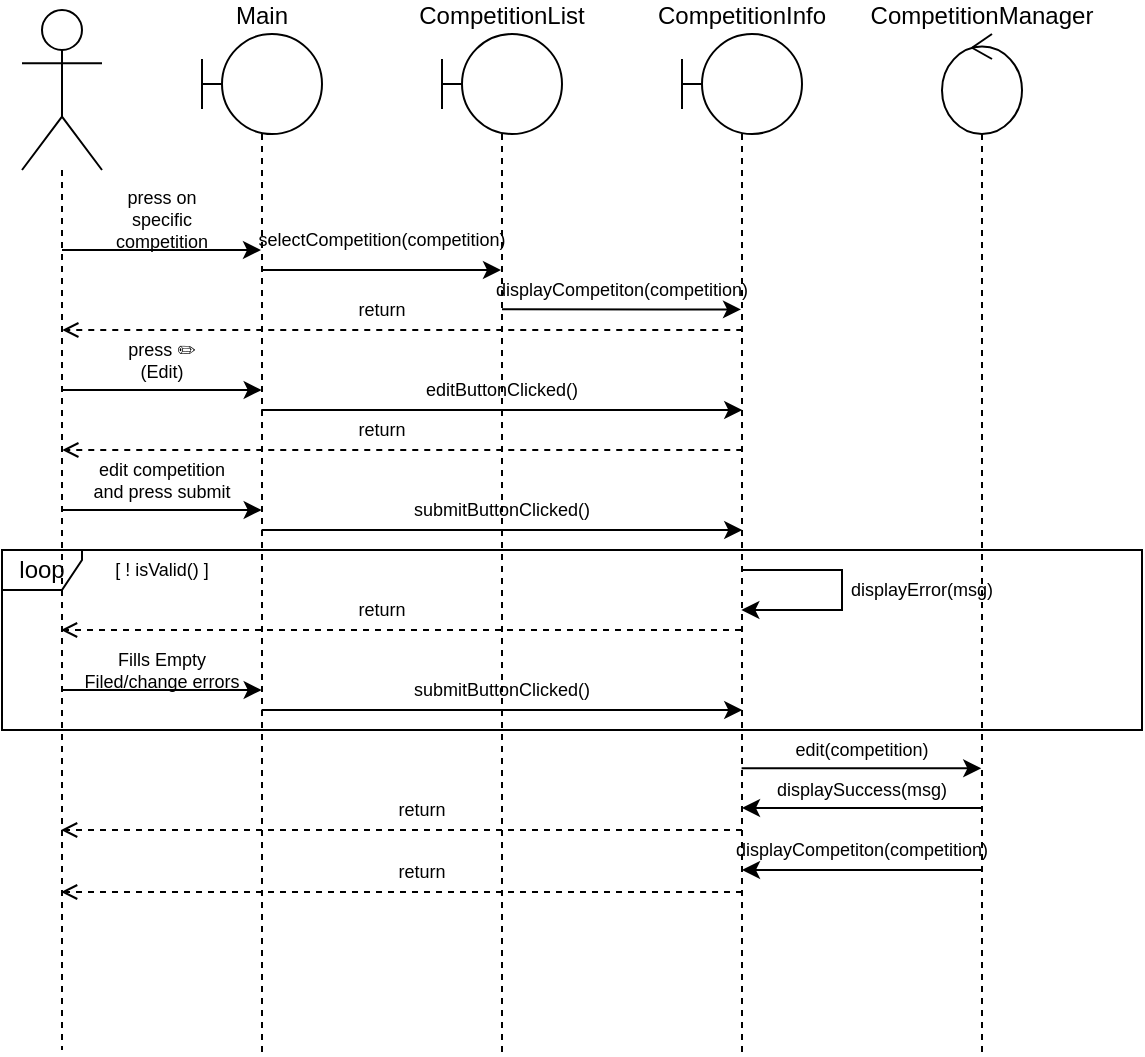<mxfile>
    <diagram id="Z9PlXCTGom-R6hwfKpKl" name="Page-1">
        <mxGraphModel dx="749" dy="399" grid="1" gridSize="10" guides="1" tooltips="1" connect="1" arrows="1" fold="1" page="1" pageScale="1" pageWidth="827" pageHeight="1169" math="0" shadow="0">
            <root>
                <mxCell id="0"/>
                <mxCell id="1" parent="0"/>
                <mxCell id="2" value="loop" style="shape=umlFrame;whiteSpace=wrap;html=1;width=40;height=20;" vertex="1" parent="1">
                    <mxGeometry x="110" y="390" width="570" height="90" as="geometry"/>
                </mxCell>
                <mxCell id="3" style="edgeStyle=orthogonalEdgeStyle;rounded=0;orthogonalLoop=1;jettySize=auto;html=1;" edge="1" parent="1" source="4" target="7">
                    <mxGeometry relative="1" as="geometry">
                        <Array as="points">
                            <mxPoint x="190" y="240"/>
                            <mxPoint x="190" y="240"/>
                        </Array>
                    </mxGeometry>
                </mxCell>
                <mxCell id="4" value="" style="shape=umlLifeline;participant=umlActor;perimeter=lifelinePerimeter;whiteSpace=wrap;html=1;container=1;collapsible=0;recursiveResize=0;verticalAlign=top;spacingTop=36;outlineConnect=0;size=80;" vertex="1" parent="1">
                    <mxGeometry x="120" y="120" width="40" height="520" as="geometry"/>
                </mxCell>
                <mxCell id="6" style="edgeStyle=orthogonalEdgeStyle;rounded=0;orthogonalLoop=1;jettySize=auto;html=1;endArrow=classic;endFill=1;" edge="1" parent="1">
                    <mxGeometry relative="1" as="geometry">
                        <Array as="points">
                            <mxPoint x="380.13" y="320"/>
                            <mxPoint x="380.13" y="320"/>
                        </Array>
                        <mxPoint x="480.13" y="320.0" as="targetPoint"/>
                        <mxPoint x="239.63" y="320" as="sourcePoint"/>
                    </mxGeometry>
                </mxCell>
                <mxCell id="7" value="Main" style="shape=umlLifeline;participant=umlBoundary;perimeter=lifelinePerimeter;whiteSpace=wrap;html=1;container=1;collapsible=0;recursiveResize=0;verticalAlign=bottom;spacingTop=36;outlineConnect=0;size=50;labelPosition=center;verticalLabelPosition=top;align=center;" vertex="1" parent="1">
                    <mxGeometry x="210" y="132" width="60" height="510" as="geometry"/>
                </mxCell>
                <mxCell id="10" value="CompetitionList" style="shape=umlLifeline;participant=umlBoundary;perimeter=lifelinePerimeter;whiteSpace=wrap;html=1;container=1;collapsible=0;recursiveResize=0;verticalAlign=bottom;spacingTop=36;outlineConnect=0;size=50;labelPosition=center;verticalLabelPosition=top;align=center;" vertex="1" parent="1">
                    <mxGeometry x="330" y="132" width="60" height="510" as="geometry"/>
                </mxCell>
                <mxCell id="11" value="press on specific competition" style="text;html=1;strokeColor=none;fillColor=none;align=center;verticalAlign=middle;whiteSpace=wrap;rounded=0;fontSize=9;" vertex="1" parent="1">
                    <mxGeometry x="160" y="210" width="60" height="30" as="geometry"/>
                </mxCell>
                <mxCell id="12" style="edgeStyle=orthogonalEdgeStyle;rounded=0;orthogonalLoop=1;jettySize=auto;html=1;" edge="1" parent="1" target="10">
                    <mxGeometry relative="1" as="geometry">
                        <mxPoint x="240.0" y="250" as="sourcePoint"/>
                        <mxPoint x="339.69" y="250" as="targetPoint"/>
                        <Array as="points">
                            <mxPoint x="320" y="250"/>
                            <mxPoint x="320" y="250"/>
                        </Array>
                    </mxGeometry>
                </mxCell>
                <mxCell id="13" value="selectCompetition(competition)" style="text;html=1;strokeColor=none;fillColor=none;align=center;verticalAlign=middle;whiteSpace=wrap;rounded=0;fontSize=9;" vertex="1" parent="1">
                    <mxGeometry x="270" y="220" width="60" height="30" as="geometry"/>
                </mxCell>
                <mxCell id="14" style="edgeStyle=none;html=1;" edge="1" parent="1">
                    <mxGeometry relative="1" as="geometry">
                        <mxPoint x="479.797" y="499.17" as="sourcePoint"/>
                        <mxPoint x="599.63" y="499.17" as="targetPoint"/>
                        <Array as="points">
                            <mxPoint x="560.13" y="499.17"/>
                        </Array>
                    </mxGeometry>
                </mxCell>
                <mxCell id="15" style="edgeStyle=none;rounded=0;html=1;endArrow=open;endFill=0;dashed=1;" edge="1" parent="1">
                    <mxGeometry relative="1" as="geometry">
                        <Array as="points">
                            <mxPoint x="420" y="430"/>
                        </Array>
                        <mxPoint x="479.5" y="430" as="sourcePoint"/>
                        <mxPoint x="139.5" y="430" as="targetPoint"/>
                    </mxGeometry>
                </mxCell>
                <mxCell id="16" value="CompetitionInfo" style="shape=umlLifeline;participant=umlBoundary;perimeter=lifelinePerimeter;whiteSpace=wrap;html=1;container=1;collapsible=0;recursiveResize=0;verticalAlign=bottom;spacingTop=36;outlineConnect=0;size=50;labelPosition=center;verticalLabelPosition=top;align=center;" vertex="1" parent="1">
                    <mxGeometry x="450" y="132" width="60" height="510" as="geometry"/>
                </mxCell>
                <mxCell id="17" value="return" style="text;html=1;strokeColor=none;fillColor=none;align=center;verticalAlign=middle;whiteSpace=wrap;rounded=0;fontSize=9;" vertex="1" parent="1">
                    <mxGeometry x="270" y="260" width="60" height="20" as="geometry"/>
                </mxCell>
                <mxCell id="19" style="edgeStyle=orthogonalEdgeStyle;rounded=0;orthogonalLoop=1;jettySize=auto;html=1;" edge="1" parent="1">
                    <mxGeometry relative="1" as="geometry">
                        <Array as="points">
                            <mxPoint x="190.34" y="309.97"/>
                            <mxPoint x="190.34" y="309.97"/>
                        </Array>
                        <mxPoint x="140.15" y="310.004" as="sourcePoint"/>
                        <mxPoint x="239.84" y="310.004" as="targetPoint"/>
                    </mxGeometry>
                </mxCell>
                <mxCell id="20" value="press&amp;nbsp;✏️&lt;br&gt;(Edit)" style="text;html=1;strokeColor=none;fillColor=none;align=center;verticalAlign=middle;whiteSpace=wrap;rounded=0;fontSize=9;" vertex="1" parent="1">
                    <mxGeometry x="160" y="280" width="60" height="30" as="geometry"/>
                </mxCell>
                <mxCell id="21" style="edgeStyle=orthogonalEdgeStyle;rounded=0;orthogonalLoop=1;jettySize=auto;html=1;" edge="1" parent="1">
                    <mxGeometry relative="1" as="geometry">
                        <mxPoint x="360.0" y="269.66" as="sourcePoint"/>
                        <mxPoint x="479.5" y="269.694" as="targetPoint"/>
                        <Array as="points">
                            <mxPoint x="440" y="269.66"/>
                            <mxPoint x="440" y="269.66"/>
                        </Array>
                    </mxGeometry>
                </mxCell>
                <mxCell id="22" value="displayCompetiton(competition)" style="text;html=1;strokeColor=none;fillColor=none;align=center;verticalAlign=middle;whiteSpace=wrap;rounded=0;fontSize=9;" vertex="1" parent="1">
                    <mxGeometry x="360" y="250" width="120" height="20" as="geometry"/>
                </mxCell>
                <mxCell id="24" value="CompetitionManager" style="shape=umlLifeline;participant=umlControl;perimeter=lifelinePerimeter;whiteSpace=wrap;html=1;container=1;collapsible=0;recursiveResize=0;verticalAlign=bottom;spacingTop=36;outlineConnect=0;size=50;labelPosition=center;verticalLabelPosition=top;align=center;" vertex="1" parent="1">
                    <mxGeometry x="580" y="132" width="40" height="510" as="geometry"/>
                </mxCell>
                <mxCell id="25" value="editButtonClicked()" style="text;html=1;strokeColor=none;fillColor=none;align=center;verticalAlign=middle;whiteSpace=wrap;rounded=0;fontSize=9;" vertex="1" parent="1">
                    <mxGeometry x="315.13" y="300" width="90" height="20" as="geometry"/>
                </mxCell>
                <mxCell id="26" value="edit(competition)" style="text;html=1;strokeColor=none;fillColor=none;align=center;verticalAlign=middle;whiteSpace=wrap;rounded=0;fontSize=9;" vertex="1" parent="1">
                    <mxGeometry x="480.13" y="480" width="120" height="20" as="geometry"/>
                </mxCell>
                <mxCell id="28" value="displayCompetiton(competition)" style="text;html=1;strokeColor=none;fillColor=none;align=center;verticalAlign=middle;whiteSpace=wrap;rounded=0;fontSize=9;" vertex="1" parent="1">
                    <mxGeometry x="480.13" y="530" width="120" height="20" as="geometry"/>
                </mxCell>
                <mxCell id="30" value="[ ! isValid() ]" style="text;html=1;strokeColor=none;fillColor=none;align=center;verticalAlign=middle;whiteSpace=wrap;rounded=0;fontSize=9;" vertex="1" parent="1">
                    <mxGeometry x="160" y="390" width="60" height="20" as="geometry"/>
                </mxCell>
                <mxCell id="31" style="edgeStyle=none;html=1;endArrow=classic;endFill=1;rounded=0;" edge="1" parent="1">
                    <mxGeometry relative="1" as="geometry">
                        <mxPoint x="479.667" y="400.0" as="sourcePoint"/>
                        <mxPoint x="479.667" y="420.0" as="targetPoint"/>
                        <Array as="points">
                            <mxPoint x="530" y="400"/>
                            <mxPoint x="530" y="420"/>
                        </Array>
                    </mxGeometry>
                </mxCell>
                <mxCell id="32" value="displayError(msg)" style="text;html=1;strokeColor=none;fillColor=none;align=center;verticalAlign=middle;whiteSpace=wrap;rounded=0;fontSize=9;" vertex="1" parent="1">
                    <mxGeometry x="530" y="400" width="80" height="20" as="geometry"/>
                </mxCell>
                <mxCell id="33" value="return" style="text;html=1;strokeColor=none;fillColor=none;align=center;verticalAlign=middle;whiteSpace=wrap;rounded=0;fontSize=9;" vertex="1" parent="1">
                    <mxGeometry x="270" y="410" width="60" height="20" as="geometry"/>
                </mxCell>
                <mxCell id="34" style="edgeStyle=orthogonalEdgeStyle;rounded=0;orthogonalLoop=1;jettySize=auto;html=1;" edge="1" parent="1">
                    <mxGeometry relative="1" as="geometry">
                        <Array as="points">
                            <mxPoint x="190.34" y="459.97"/>
                            <mxPoint x="190.34" y="459.97"/>
                        </Array>
                        <mxPoint x="140.15" y="460.004" as="sourcePoint"/>
                        <mxPoint x="239.84" y="460.004" as="targetPoint"/>
                    </mxGeometry>
                </mxCell>
                <mxCell id="35" value="Fills Empty Filed/change errors" style="text;html=1;strokeColor=none;fillColor=none;align=center;verticalAlign=middle;whiteSpace=wrap;rounded=0;fontSize=9;" vertex="1" parent="1">
                    <mxGeometry x="150" y="440" width="80" height="20" as="geometry"/>
                </mxCell>
                <mxCell id="36" value="submitButtonClicked()" style="text;html=1;strokeColor=none;fillColor=none;align=center;verticalAlign=middle;whiteSpace=wrap;rounded=0;fontSize=9;" vertex="1" parent="1">
                    <mxGeometry x="315.07" y="450" width="90" height="20" as="geometry"/>
                </mxCell>
                <mxCell id="37" style="edgeStyle=orthogonalEdgeStyle;rounded=0;orthogonalLoop=1;jettySize=auto;html=1;endArrow=classic;endFill=1;" edge="1" parent="1">
                    <mxGeometry relative="1" as="geometry">
                        <Array as="points">
                            <mxPoint x="290.13" y="470"/>
                            <mxPoint x="290.13" y="470"/>
                        </Array>
                        <mxPoint x="239.797" y="470.0" as="sourcePoint"/>
                        <mxPoint x="480.13" y="470.0" as="targetPoint"/>
                    </mxGeometry>
                </mxCell>
                <mxCell id="38" style="edgeStyle=none;html=1;" edge="1" parent="1">
                    <mxGeometry relative="1" as="geometry">
                        <mxPoint x="599.92" y="550" as="sourcePoint"/>
                        <mxPoint x="480" y="550" as="targetPoint"/>
                        <Array as="points">
                            <mxPoint x="510.42" y="550"/>
                        </Array>
                    </mxGeometry>
                </mxCell>
                <mxCell id="39" style="edgeStyle=none;html=1;dashed=1;endArrow=open;endFill=0;" edge="1" parent="1">
                    <mxGeometry relative="1" as="geometry">
                        <mxPoint x="480" y="561" as="sourcePoint"/>
                        <mxPoint x="139.537" y="561" as="targetPoint"/>
                        <Array as="points">
                            <mxPoint x="460.5" y="561"/>
                        </Array>
                    </mxGeometry>
                </mxCell>
                <mxCell id="40" value="return" style="text;html=1;strokeColor=none;fillColor=none;align=center;verticalAlign=middle;whiteSpace=wrap;rounded=0;fontSize=9;" vertex="1" parent="1">
                    <mxGeometry x="289.87" y="541" width="60" height="20" as="geometry"/>
                </mxCell>
                <mxCell id="41" style="edgeStyle=none;html=1;" edge="1" parent="1">
                    <mxGeometry relative="1" as="geometry">
                        <mxPoint x="599.92" y="519" as="sourcePoint"/>
                        <mxPoint x="480" y="519" as="targetPoint"/>
                        <Array as="points">
                            <mxPoint x="510.42" y="519"/>
                        </Array>
                    </mxGeometry>
                </mxCell>
                <mxCell id="42" value="displaySuccess(msg)" style="text;html=1;strokeColor=none;fillColor=none;align=center;verticalAlign=middle;whiteSpace=wrap;rounded=0;fontSize=9;" vertex="1" parent="1">
                    <mxGeometry x="500.07" y="500" width="80.13" height="20" as="geometry"/>
                </mxCell>
                <mxCell id="43" style="edgeStyle=none;html=1;dashed=1;endArrow=open;endFill=0;" edge="1" parent="1">
                    <mxGeometry relative="1" as="geometry">
                        <mxPoint x="480" y="530" as="sourcePoint"/>
                        <mxPoint x="139.537" y="530" as="targetPoint"/>
                        <Array as="points">
                            <mxPoint x="460.5" y="530"/>
                        </Array>
                    </mxGeometry>
                </mxCell>
                <mxCell id="44" value="return" style="text;html=1;strokeColor=none;fillColor=none;align=center;verticalAlign=middle;whiteSpace=wrap;rounded=0;fontSize=9;" vertex="1" parent="1">
                    <mxGeometry x="289.87" y="510" width="60" height="20" as="geometry"/>
                </mxCell>
                <mxCell id="46" style="edgeStyle=none;rounded=0;html=1;endArrow=open;endFill=0;dashed=1;" edge="1" parent="1">
                    <mxGeometry relative="1" as="geometry">
                        <Array as="points">
                            <mxPoint x="420.63" y="280"/>
                        </Array>
                        <mxPoint x="480.13" y="280" as="sourcePoint"/>
                        <mxPoint x="140.13" y="280" as="targetPoint"/>
                    </mxGeometry>
                </mxCell>
                <mxCell id="47" style="edgeStyle=none;rounded=0;html=1;endArrow=open;endFill=0;dashed=1;" edge="1" parent="1">
                    <mxGeometry relative="1" as="geometry">
                        <Array as="points">
                            <mxPoint x="420.63" y="340"/>
                        </Array>
                        <mxPoint x="480.13" y="340" as="sourcePoint"/>
                        <mxPoint x="140.13" y="340" as="targetPoint"/>
                    </mxGeometry>
                </mxCell>
                <mxCell id="48" value="return" style="text;html=1;strokeColor=none;fillColor=none;align=center;verticalAlign=middle;whiteSpace=wrap;rounded=0;fontSize=9;" vertex="1" parent="1">
                    <mxGeometry x="270" y="320" width="60" height="20" as="geometry"/>
                </mxCell>
                <mxCell id="49" style="edgeStyle=orthogonalEdgeStyle;rounded=0;orthogonalLoop=1;jettySize=auto;html=1;" edge="1" parent="1">
                    <mxGeometry relative="1" as="geometry">
                        <Array as="points">
                            <mxPoint x="190.34" y="369.97"/>
                            <mxPoint x="190.34" y="369.97"/>
                        </Array>
                        <mxPoint x="140.15" y="370.004" as="sourcePoint"/>
                        <mxPoint x="239.84" y="370.004" as="targetPoint"/>
                    </mxGeometry>
                </mxCell>
                <mxCell id="50" value="edit competition&lt;br&gt;and press submit" style="text;html=1;strokeColor=none;fillColor=none;align=center;verticalAlign=middle;whiteSpace=wrap;rounded=0;fontSize=9;" vertex="1" parent="1">
                    <mxGeometry x="150" y="340" width="80" height="30" as="geometry"/>
                </mxCell>
                <mxCell id="51" style="edgeStyle=orthogonalEdgeStyle;rounded=0;orthogonalLoop=1;jettySize=auto;html=1;endArrow=classic;endFill=1;" edge="1" parent="1">
                    <mxGeometry relative="1" as="geometry">
                        <Array as="points">
                            <mxPoint x="290.13" y="380"/>
                            <mxPoint x="290.13" y="380"/>
                        </Array>
                        <mxPoint x="239.797" y="380.0" as="sourcePoint"/>
                        <mxPoint x="480.13" y="380.0" as="targetPoint"/>
                    </mxGeometry>
                </mxCell>
                <mxCell id="52" value="submitButtonClicked()" style="text;html=1;strokeColor=none;fillColor=none;align=center;verticalAlign=middle;whiteSpace=wrap;rounded=0;fontSize=9;" vertex="1" parent="1">
                    <mxGeometry x="315.07" y="360" width="90" height="20" as="geometry"/>
                </mxCell>
            </root>
        </mxGraphModel>
    </diagram>
</mxfile>